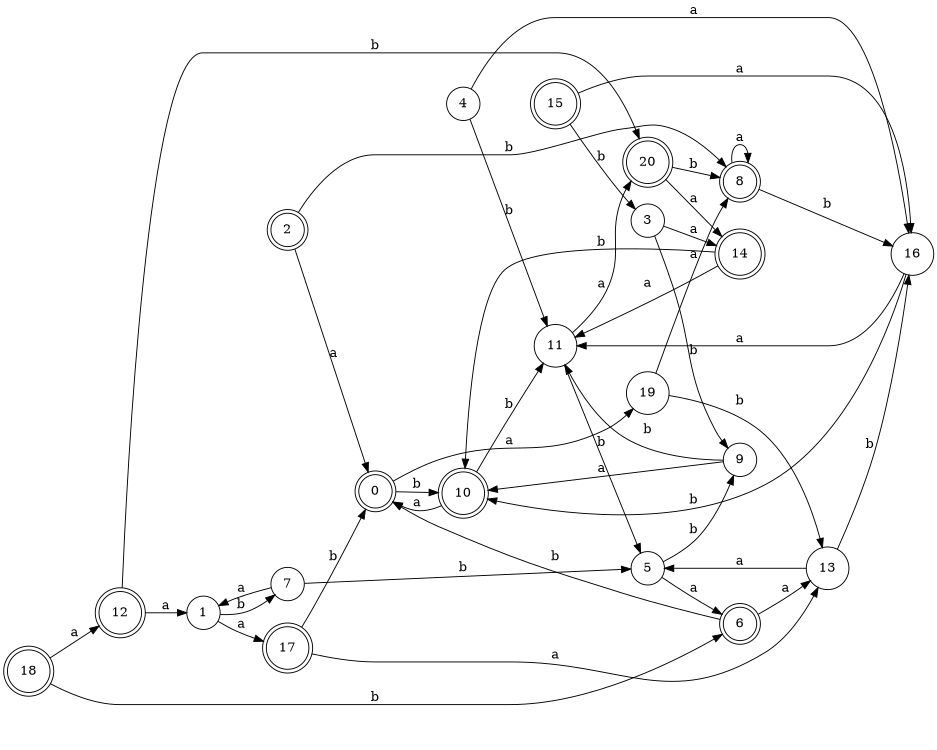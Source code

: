 digraph n17_1 {
__start0 [label="" shape="none"];

rankdir=LR;
size="8,5";

s0 [style="rounded,filled", color="black", fillcolor="white" shape="doublecircle", label="0"];
s1 [style="filled", color="black", fillcolor="white" shape="circle", label="1"];
s2 [style="rounded,filled", color="black", fillcolor="white" shape="doublecircle", label="2"];
s3 [style="filled", color="black", fillcolor="white" shape="circle", label="3"];
s4 [style="filled", color="black", fillcolor="white" shape="circle", label="4"];
s5 [style="filled", color="black", fillcolor="white" shape="circle", label="5"];
s6 [style="rounded,filled", color="black", fillcolor="white" shape="doublecircle", label="6"];
s7 [style="filled", color="black", fillcolor="white" shape="circle", label="7"];
s8 [style="rounded,filled", color="black", fillcolor="white" shape="doublecircle", label="8"];
s9 [style="filled", color="black", fillcolor="white" shape="circle", label="9"];
s10 [style="rounded,filled", color="black", fillcolor="white" shape="doublecircle", label="10"];
s11 [style="filled", color="black", fillcolor="white" shape="circle", label="11"];
s12 [style="rounded,filled", color="black", fillcolor="white" shape="doublecircle", label="12"];
s13 [style="filled", color="black", fillcolor="white" shape="circle", label="13"];
s14 [style="rounded,filled", color="black", fillcolor="white" shape="doublecircle", label="14"];
s15 [style="rounded,filled", color="black", fillcolor="white" shape="doublecircle", label="15"];
s16 [style="filled", color="black", fillcolor="white" shape="circle", label="16"];
s17 [style="rounded,filled", color="black", fillcolor="white" shape="doublecircle", label="17"];
s18 [style="rounded,filled", color="black", fillcolor="white" shape="doublecircle", label="18"];
s19 [style="filled", color="black", fillcolor="white" shape="circle", label="19"];
s20 [style="rounded,filled", color="black", fillcolor="white" shape="doublecircle", label="20"];
s0 -> s19 [label="a"];
s0 -> s10 [label="b"];
s1 -> s17 [label="a"];
s1 -> s7 [label="b"];
s2 -> s0 [label="a"];
s2 -> s8 [label="b"];
s3 -> s14 [label="a"];
s3 -> s9 [label="b"];
s4 -> s16 [label="a"];
s4 -> s11 [label="b"];
s5 -> s6 [label="a"];
s5 -> s9 [label="b"];
s6 -> s13 [label="a"];
s6 -> s0 [label="b"];
s7 -> s1 [label="a"];
s7 -> s5 [label="b"];
s8 -> s8 [label="a"];
s8 -> s16 [label="b"];
s9 -> s10 [label="a"];
s9 -> s11 [label="b"];
s10 -> s0 [label="a"];
s10 -> s11 [label="b"];
s11 -> s20 [label="a"];
s11 -> s5 [label="b"];
s12 -> s1 [label="a"];
s12 -> s20 [label="b"];
s13 -> s5 [label="a"];
s13 -> s16 [label="b"];
s14 -> s11 [label="a"];
s14 -> s10 [label="b"];
s15 -> s16 [label="a"];
s15 -> s3 [label="b"];
s16 -> s11 [label="a"];
s16 -> s10 [label="b"];
s17 -> s13 [label="a"];
s17 -> s0 [label="b"];
s18 -> s12 [label="a"];
s18 -> s6 [label="b"];
s19 -> s8 [label="a"];
s19 -> s13 [label="b"];
s20 -> s14 [label="a"];
s20 -> s8 [label="b"];

}